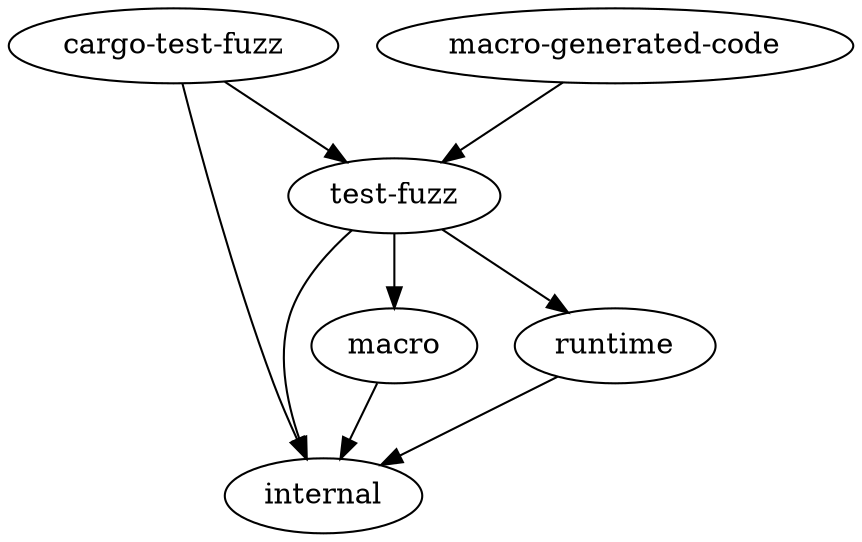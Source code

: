 digraph {
    "cargo-test-fuzz" -> "internal"
    "cargo-test-fuzz" -> "test-fuzz"
    "macro" -> "internal"
    "macro-generated-code" -> "test-fuzz"
    "runtime" -> "internal"
    "test-fuzz" -> "internal"
    "test-fuzz" -> "runtime"
    "test-fuzz" -> "macro"
}

